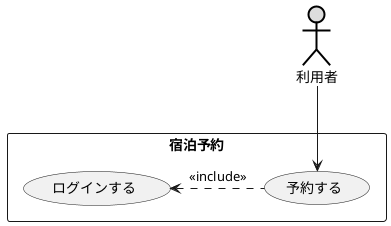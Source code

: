 @startuml ユースケース図
actor 利用者#DDDDDD;line:black;line.bold;
rectangle 宿泊予約{
   usecase ログインする
usecase 予約する
}
利用者-->予約する
ログインする<. 予約する: << include >>
@enduml